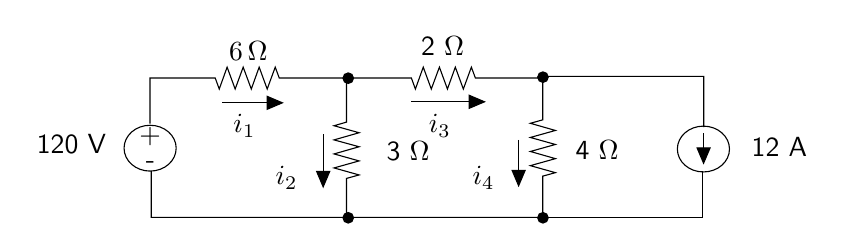 \begin{tikzpicture}[y=-1cm]
\sf
\draw[black] (8.533,4.042) -- (8.533,3.398) -- (7.516,3.398) -- (6.489,3.398) -- (6.489,3.949) -- (6.331,3.993) -- (6.649,4.084) -- (6.331,4.173) -- (6.649,4.262) -- (6.331,4.351) -- (6.649,4.442) -- (6.331,4.531) -- (6.649,4.62) -- (6.489,4.664) -- (6.489,5.187) -- (1.516,5.187) -- (1.516,4.6);
\draw[black] (3.996,3.427) -- (3.996,3.978) -- (3.838,4.024) -- (4.156,4.113) -- (3.838,4.204) -- (4.156,4.291) -- (3.838,4.382) -- (4.156,4.471) -- (3.838,4.56) -- (4.156,4.649) -- (3.996,4.693) -- (3.996,5.216);
\draw[black] (4.016,3.418) -- (3.142,3.418) -- (3.091,3.28) -- (2.989,3.558) -- (2.887,3.28) -- (2.787,3.558) -- (2.684,3.28) -- (2.582,3.558) -- (2.48,3.28) -- (2.38,3.558) -- (2.329,3.418) -- (1.5,3.418) -- (1.5,3.998);
\draw[black] (6.507,3.418) -- (5.633,3.418) -- (5.582,3.28) -- (5.48,3.558) -- (5.378,3.28) -- (5.278,3.558) -- (5.176,3.28) -- (5.073,3.558) -- (4.971,3.28) -- (4.871,3.558) -- (4.82,3.418) -- (3.991,3.418);
\path (9.018,4.409) node[text=black,anchor=base west] {12 A};
\path (1.067,4.378) node[text=black,anchor=base east] {120 V};
\filldraw[black] (6.491,3.407) ellipse (0.067cm and 0.067cm);
\filldraw[black] (6.491,5.193) ellipse (0.067cm and 0.067cm);
\filldraw[black] (4.018,5.193) ellipse (0.067cm and 0.067cm);
\filldraw[black] (4.018,3.42) ellipse (0.067cm and 0.067cm);
\path (6,4.776) node[text=black,anchor=base east] {$i_4$};
\path (3.5,4.776) node[text=black,anchor=base east] {$i_2$};
\path (5.182,4.116) node[text=black,anchor=base] {$i_3$};
\path (2.7,4.116) node[text=black,anchor=base] {$i_1$};
\path (6.782,4.453) node[text=black,anchor=base west] {4 $\Omega$};
\path (4.382,4.469) node[text=black,anchor=base west] {3 $\Omega$};
\path (5.216,3.136) node[text=black,anchor=base] {2 $\Omega$};
\draw[arrows=-triangle 45,black] (4.816,3.72) -- (5.767,3.72);
\draw[arrows=-triangle 45,black] (6.182,4.204) -- (6.182,4.804);
\draw[arrows=-triangle 45,black] (3.7,4.131) -- (3.7,4.818);
\draw[arrows=-triangle 45,black] (2.416,3.733) -- (3.2,3.733);
\draw[black] (8.516,4.6) -- (8.516,5.187) -- (7.516,5.187) -- (6.333,5.187);
\path (1.507,4.564) node[text=black,anchor=base] {-};
\path (1.502,4.247) node[text=black,anchor=base] {+};
\draw[black] (1.502,4.309) ellipse (0.331cm and 0.291cm);
\path (2.749,3.193) node[text=black,anchor=base] {$6 \, \Omega$};
\draw[arrows=-triangle 45,black] (8.531,4.118) -- (8.531,4.518);
\draw[black] (8.529,4.32) ellipse (0.331cm and 0.291cm);

\end{tikzpicture}%

%% Configure (x)emacs for this file ...
%% Local Variables:
%% mode: latex
%% End: